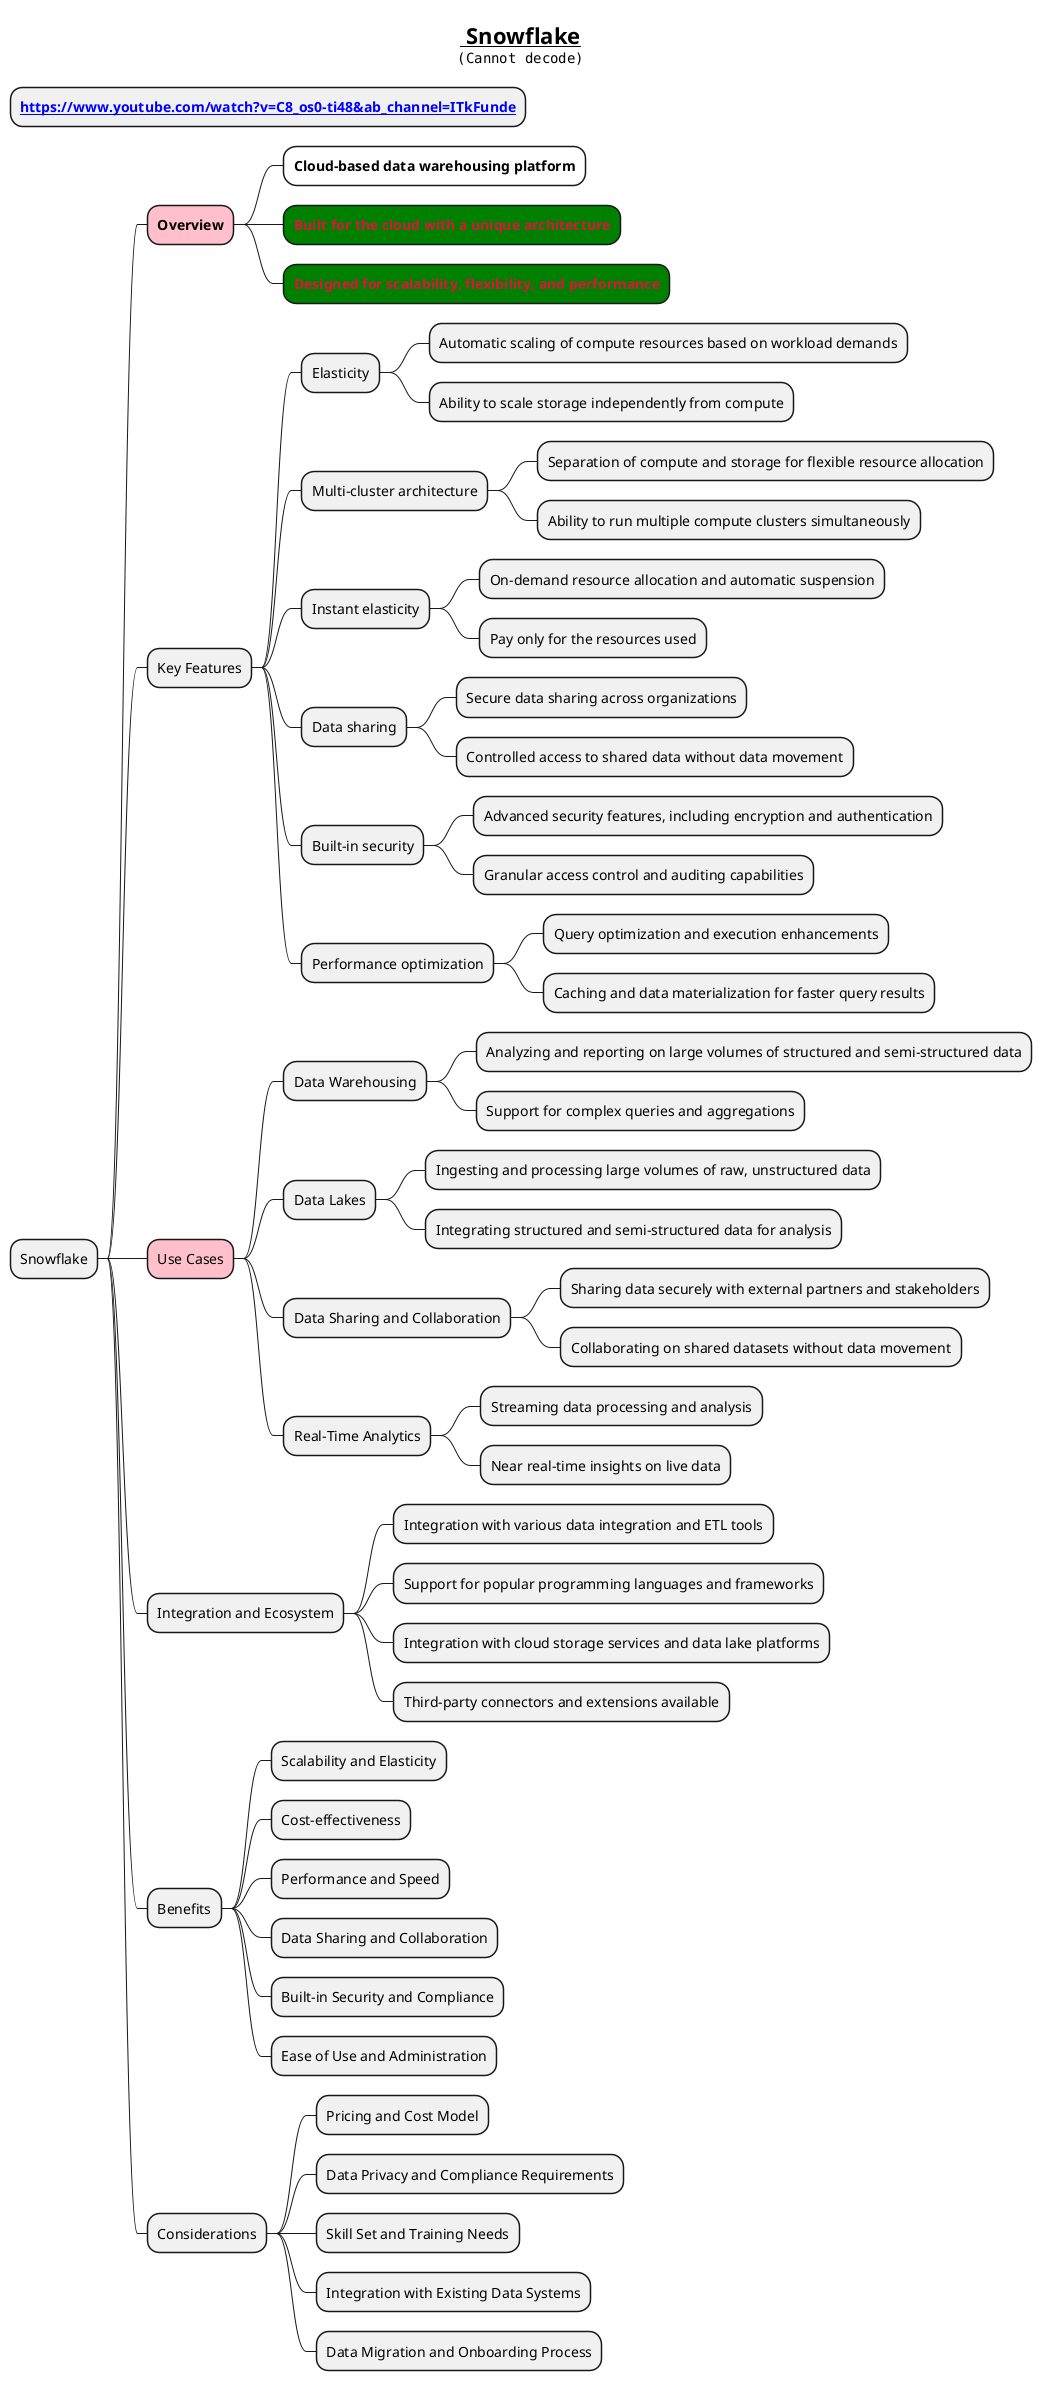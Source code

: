 @startmindmap
title =__ Snowflake__ \n<img:images/img_16.png>

* **[[https://www.youtube.com/watch?v=C8_os0-ti48&ab_channel=ITkFunde]]**

* Snowflake
**[#pink] **Overview**
***[#white] **Cloud-based data warehousing platform**
***[#green] <color #crimson>**Built for the cloud with a unique architecture**</color>
***[#green] <color #crimson>**Designed for scalability, flexibility, and performance**</color>
** Key Features
*** Elasticity
**** Automatic scaling of compute resources based on workload demands
**** Ability to scale storage independently from compute
*** Multi-cluster architecture
**** Separation of compute and storage for flexible resource allocation
**** Ability to run multiple compute clusters simultaneously
*** Instant elasticity
**** On-demand resource allocation and automatic suspension
**** Pay only for the resources used
*** Data sharing
**** Secure data sharing across organizations
**** Controlled access to shared data without data movement
*** Built-in security
**** Advanced security features, including encryption and authentication
**** Granular access control and auditing capabilities
*** Performance optimization
**** Query optimization and execution enhancements
**** Caching and data materialization for faster query results
**[#pink] Use Cases
*** Data Warehousing
**** Analyzing and reporting on large volumes of structured and semi-structured data
**** Support for complex queries and aggregations
*** Data Lakes
**** Ingesting and processing large volumes of raw, unstructured data
**** Integrating structured and semi-structured data for analysis
*** Data Sharing and Collaboration
**** Sharing data securely with external partners and stakeholders
**** Collaborating on shared datasets without data movement
*** Real-Time Analytics
**** Streaming data processing and analysis
**** Near real-time insights on live data
** Integration and Ecosystem
*** Integration with various data integration and ETL tools
*** Support for popular programming languages and frameworks
*** Integration with cloud storage services and data lake platforms
*** Third-party connectors and extensions available
** Benefits
*** Scalability and Elasticity
*** Cost-effectiveness
*** Performance and Speed
*** Data Sharing and Collaboration
*** Built-in Security and Compliance
*** Ease of Use and Administration
** Considerations
*** Pricing and Cost Model
*** Data Privacy and Compliance Requirements
*** Skill Set and Training Needs
*** Integration with Existing Data Systems
*** Data Migration and Onboarding Process
@endmindmap
